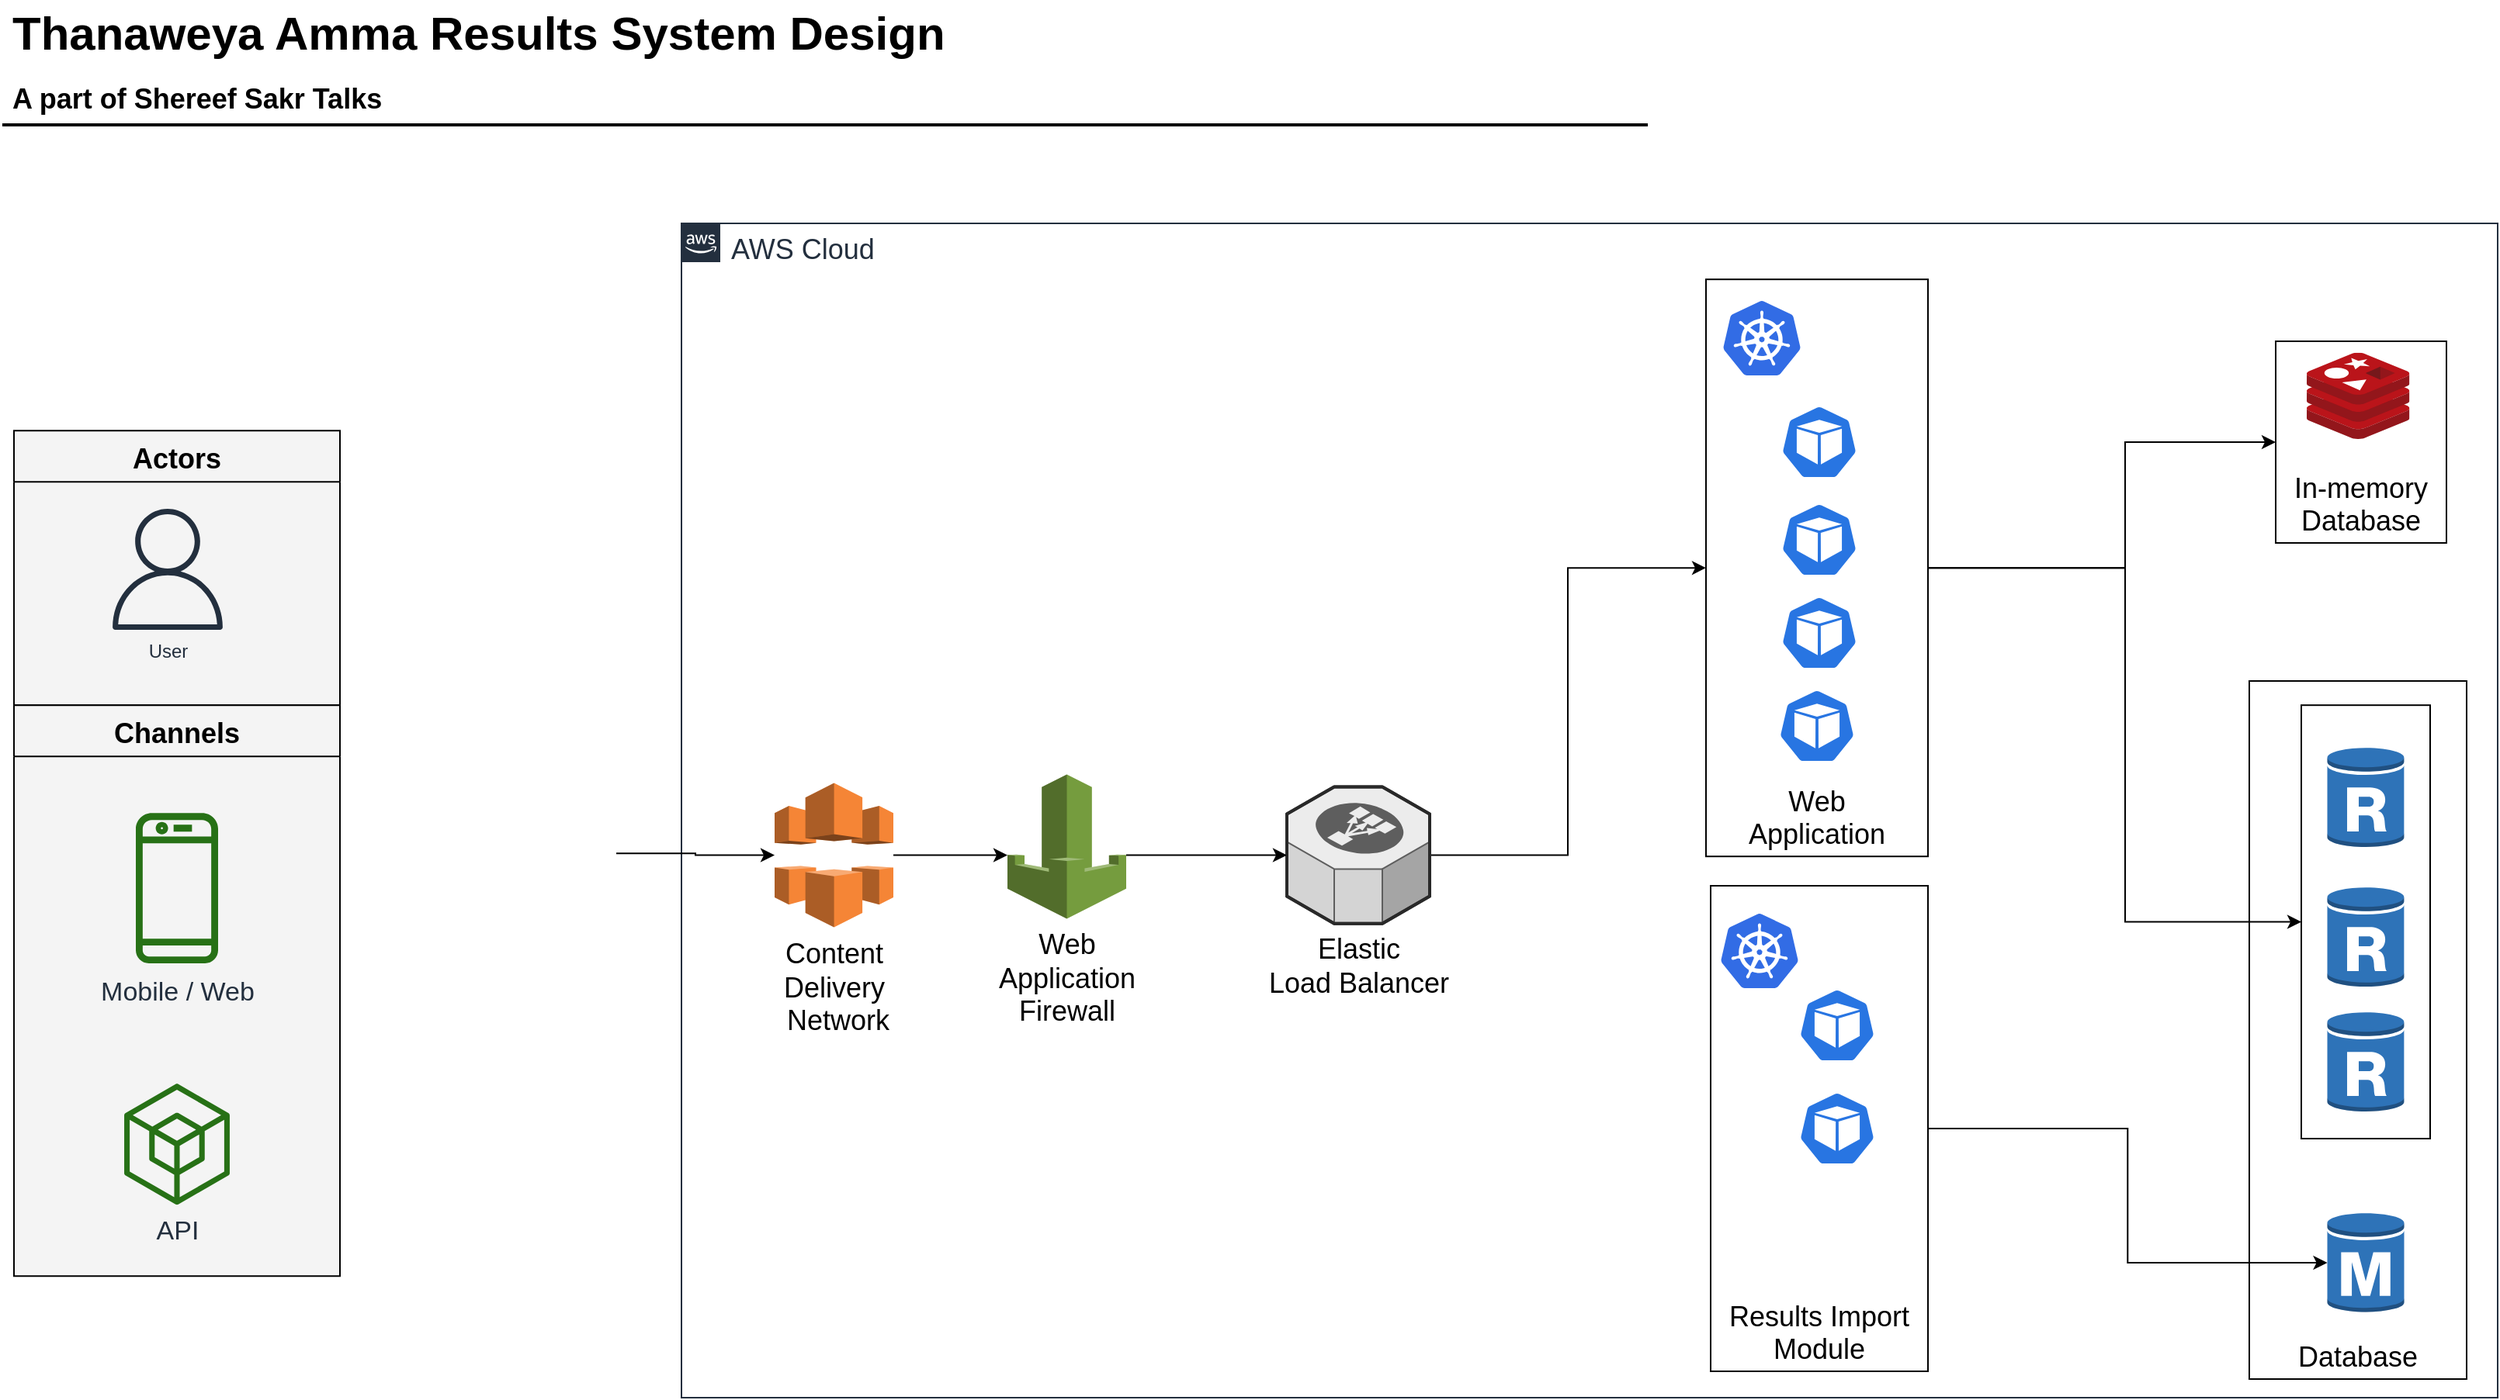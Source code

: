 <mxfile version="20.2.3" type="google"><diagram name="Thanaweya Amma Results System Design" id="iRywQF5pJG-2VJzWh1Vo"><mxGraphModel grid="1" page="1" gridSize="10" guides="1" tooltips="1" connect="1" arrows="1" fold="1" pageScale="1" pageWidth="827" pageHeight="1169" math="0" shadow="0"><root><mxCell id="IjqsCeWvEL5iAsEwCCSb-0"/><mxCell id="IjqsCeWvEL5iAsEwCCSb-1" parent="IjqsCeWvEL5iAsEwCCSb-0"/><mxCell id="VycG-LAA_fTxS_7Yewvn-31" value="Results Import&lt;br style=&quot;font-size: 18px;&quot;&gt;Module" style="rounded=0;whiteSpace=wrap;html=1;fontSize=18;verticalAlign=bottom;" vertex="1" parent="IjqsCeWvEL5iAsEwCCSb-1"><mxGeometry x="1133" y="597" width="140" height="313" as="geometry"/></mxCell><mxCell id="VycG-LAA_fTxS_7Yewvn-2" value="Database" style="rounded=0;whiteSpace=wrap;html=1;verticalAlign=bottom;fontSize=18;" vertex="1" parent="IjqsCeWvEL5iAsEwCCSb-1"><mxGeometry x="1480" y="465" width="140" height="450" as="geometry"/></mxCell><mxCell id="VycG-LAA_fTxS_7Yewvn-30" value="" style="rounded=0;whiteSpace=wrap;html=1;verticalAlign=bottom;fontSize=20;" vertex="1" parent="IjqsCeWvEL5iAsEwCCSb-1"><mxGeometry x="1513.5" y="480.59" width="83" height="279.41" as="geometry"/></mxCell><mxCell id="IjqsCeWvEL5iAsEwCCSb-2" value="AWS Cloud" style="points=[[0,0],[0.25,0],[0.5,0],[0.75,0],[1,0],[1,0.25],[1,0.5],[1,0.75],[1,1],[0.75,1],[0.5,1],[0.25,1],[0,1],[0,0.75],[0,0.5],[0,0.25]];outlineConnect=0;gradientColor=none;html=1;whiteSpace=wrap;fontSize=18;fontStyle=0;shape=mxgraph.aws4.group;grIcon=mxgraph.aws4.group_aws_cloud_alt;strokeColor=#232F3E;fillColor=none;verticalAlign=top;align=left;spacingLeft=30;fontColor=#232F3E;dashed=0;labelBackgroundColor=none;container=0;pointerEvents=0;collapsible=0;recursiveResize=0;" vertex="1" parent="IjqsCeWvEL5iAsEwCCSb-1"><mxGeometry x="470" y="170" width="1170" height="757" as="geometry"/></mxCell><mxCell id="IjqsCeWvEL5iAsEwCCSb-43" value="Thanaweya Amma Results System Design" style="text;html=1;resizable=0;points=[];autosize=1;align=left;verticalAlign=top;spacingTop=-4;fontSize=30;fontStyle=1;labelBackgroundColor=none;" parent="IjqsCeWvEL5iAsEwCCSb-1" vertex="1"><mxGeometry x="36.5" y="26.5" width="620" height="40" as="geometry"/></mxCell><mxCell id="IjqsCeWvEL5iAsEwCCSb-44" value="A part of Shereef Sakr Talks" style="text;html=1;resizable=0;points=[];autosize=1;align=left;verticalAlign=top;spacingTop=-4;fontSize=18;labelBackgroundColor=none;fontStyle=1" parent="IjqsCeWvEL5iAsEwCCSb-1" vertex="1"><mxGeometry x="36.5" y="76.5" width="260" height="30" as="geometry"/></mxCell><mxCell id="IjqsCeWvEL5iAsEwCCSb-45" value="" style="line;strokeWidth=2;html=1;fontSize=14;labelBackgroundColor=none;" parent="IjqsCeWvEL5iAsEwCCSb-1" vertex="1"><mxGeometry x="32.5" y="101.5" width="1060" height="10" as="geometry"/></mxCell><mxCell id="IjqsCeWvEL5iAsEwCCSb-55" value="Actors" style="swimlane;fontSize=18;align=center;swimlaneFillColor=#f4f4f4;fillColor=#f4f4f4;startSize=33;container=1;pointerEvents=0;collapsible=0;recursiveResize=0;" parent="IjqsCeWvEL5iAsEwCCSb-1" vertex="1"><mxGeometry x="40" y="303.59" width="210" height="177" as="geometry"/></mxCell><mxCell id="IjqsCeWvEL5iAsEwCCSb-56" value="User" style="outlineConnect=0;fontColor=#232F3E;gradientColor=none;fillColor=#232F3E;strokeColor=none;dashed=0;verticalLabelPosition=bottom;verticalAlign=top;align=center;html=1;fontSize=12;fontStyle=0;aspect=fixed;pointerEvents=1;shape=mxgraph.aws4.user;labelBackgroundColor=none;" parent="IjqsCeWvEL5iAsEwCCSb-55" vertex="1"><mxGeometry x="60" y="50.4" width="78" height="78" as="geometry"/></mxCell><mxCell id="IjqsCeWvEL5iAsEwCCSb-58" value="Channels" style="swimlane;fontSize=18;align=center;swimlaneFillColor=#f4f4f4;fillColor=#f4f4f4;startSize=33;container=1;pointerEvents=0;collapsible=0;recursiveResize=0;" parent="IjqsCeWvEL5iAsEwCCSb-1" vertex="1"><mxGeometry x="40" y="480.59" width="210" height="368" as="geometry"/></mxCell><mxCell id="IjqsCeWvEL5iAsEwCCSb-59" value="Mobile / Web" style="outlineConnect=0;fontColor=#232F3E;gradientColor=none;strokeColor=none;fillColor=#277116;dashed=0;verticalLabelPosition=bottom;verticalAlign=top;align=center;html=1;fontSize=17;fontStyle=0;shape=mxgraph.aws4.mobile_client;labelBackgroundColor=none;" parent="IjqsCeWvEL5iAsEwCCSb-58" vertex="1"><mxGeometry x="78.5" y="68" width="53" height="100" as="geometry"/></mxCell><mxCell id="IjqsCeWvEL5iAsEwCCSb-62" value="API" style="outlineConnect=0;fontColor=#232F3E;gradientColor=none;fillColor=#277116;strokeColor=none;dashed=0;verticalLabelPosition=bottom;verticalAlign=top;align=center;html=1;fontSize=17;fontStyle=0;aspect=fixed;pointerEvents=1;shape=mxgraph.aws4.external_sdk;labelBackgroundColor=none;" parent="IjqsCeWvEL5iAsEwCCSb-58" vertex="1"><mxGeometry x="71" y="244" width="68" height="78" as="geometry"/></mxCell><mxCell id="VycG-LAA_fTxS_7Yewvn-28" style="edgeStyle=orthogonalEdgeStyle;rounded=0;orthogonalLoop=1;jettySize=auto;html=1;exitX=1;exitY=0.5;exitDx=0;exitDy=0;entryX=0;entryY=0.5;entryDx=0;entryDy=0;entryPerimeter=0;fontSize=20;" edge="1" parent="IjqsCeWvEL5iAsEwCCSb-1" source="VycG-LAA_fTxS_7Yewvn-9" target="VycG-LAA_fTxS_7Yewvn-22"><mxGeometry relative="1" as="geometry"/></mxCell><mxCell id="VycG-LAA_fTxS_7Yewvn-9" value="" style="shape=image;html=1;verticalAlign=top;verticalLabelPosition=bottom;labelBackgroundColor=#ffffff;imageAspect=0;aspect=fixed;image=https://cdn0.iconfinder.com/data/icons/eon-social-media-contact-info-2/32/world_www_web_website-128.png;fontSize=18;" vertex="1" parent="IjqsCeWvEL5iAsEwCCSb-1"><mxGeometry x="300" y="512.09" width="128" height="128" as="geometry"/></mxCell><mxCell id="VycG-LAA_fTxS_7Yewvn-0" value="" style="outlineConnect=0;dashed=0;verticalLabelPosition=bottom;verticalAlign=top;align=center;html=1;shape=mxgraph.aws3.rds_db_instance;fillColor=#2E73B8;gradientColor=none;" vertex="1" parent="IjqsCeWvEL5iAsEwCCSb-1"><mxGeometry x="1530.25" y="807" width="49.5" height="66" as="geometry"/></mxCell><mxCell id="VycG-LAA_fTxS_7Yewvn-1" value="" style="outlineConnect=0;dashed=0;verticalLabelPosition=bottom;verticalAlign=top;align=center;html=1;shape=mxgraph.aws3.rds_db_instance_read_replica;fillColor=#2E73B8;gradientColor=none;" vertex="1" parent="IjqsCeWvEL5iAsEwCCSb-1"><mxGeometry x="1530.25" y="677.5" width="49.5" height="66" as="geometry"/></mxCell><mxCell id="VycG-LAA_fTxS_7Yewvn-3" value="" style="outlineConnect=0;dashed=0;verticalLabelPosition=bottom;verticalAlign=top;align=center;html=1;shape=mxgraph.aws3.rds_db_instance_read_replica;fillColor=#2E73B8;gradientColor=none;" vertex="1" parent="IjqsCeWvEL5iAsEwCCSb-1"><mxGeometry x="1530.25" y="597" width="49.5" height="66" as="geometry"/></mxCell><mxCell id="VycG-LAA_fTxS_7Yewvn-4" value="" style="outlineConnect=0;dashed=0;verticalLabelPosition=bottom;verticalAlign=top;align=center;html=1;shape=mxgraph.aws3.rds_db_instance_read_replica;fillColor=#2E73B8;gradientColor=none;" vertex="1" parent="IjqsCeWvEL5iAsEwCCSb-1"><mxGeometry x="1530.25" y="507" width="49.5" height="66" as="geometry"/></mxCell><mxCell id="VycG-LAA_fTxS_7Yewvn-26" style="edgeStyle=orthogonalEdgeStyle;rounded=0;orthogonalLoop=1;jettySize=auto;html=1;exitX=1;exitY=0.5;exitDx=0;exitDy=0;entryX=0;entryY=0.5;entryDx=0;entryDy=0;fontSize=20;" edge="1" parent="IjqsCeWvEL5iAsEwCCSb-1" source="VycG-LAA_fTxS_7Yewvn-5" target="VycG-LAA_fTxS_7Yewvn-19"><mxGeometry relative="1" as="geometry"><Array as="points"><mxPoint x="1400" y="392"/><mxPoint x="1400" y="311"/></Array></mxGeometry></mxCell><mxCell id="VycG-LAA_fTxS_7Yewvn-27" style="edgeStyle=orthogonalEdgeStyle;rounded=0;orthogonalLoop=1;jettySize=auto;html=1;exitX=1;exitY=0.5;exitDx=0;exitDy=0;entryX=0;entryY=0.5;entryDx=0;entryDy=0;fontSize=20;" edge="1" parent="IjqsCeWvEL5iAsEwCCSb-1" source="VycG-LAA_fTxS_7Yewvn-5" target="VycG-LAA_fTxS_7Yewvn-30"><mxGeometry relative="1" as="geometry"><Array as="points"><mxPoint x="1400" y="392"/><mxPoint x="1400" y="620"/></Array></mxGeometry></mxCell><mxCell id="VycG-LAA_fTxS_7Yewvn-5" value="Web &lt;br style=&quot;font-size: 18px;&quot;&gt;Application" style="rounded=0;whiteSpace=wrap;html=1;fontSize=18;verticalAlign=bottom;" vertex="1" parent="IjqsCeWvEL5iAsEwCCSb-1"><mxGeometry x="1130" y="206.09" width="143" height="372" as="geometry"/></mxCell><mxCell id="VycG-LAA_fTxS_7Yewvn-17" value="" style="edgeStyle=orthogonalEdgeStyle;rounded=0;orthogonalLoop=1;jettySize=auto;html=1;fontSize=18;entryX=0;entryY=0.5;entryDx=0;entryDy=0;" edge="1" parent="IjqsCeWvEL5iAsEwCCSb-1" source="VycG-LAA_fTxS_7Yewvn-14" target="VycG-LAA_fTxS_7Yewvn-5"><mxGeometry relative="1" as="geometry"><mxPoint x="828" y="508.995" as="targetPoint"/></mxGeometry></mxCell><mxCell id="VycG-LAA_fTxS_7Yewvn-14" value="Elastic &lt;br style=&quot;font-size: 18px;&quot;&gt;Load Balancer" style="verticalLabelPosition=bottom;html=1;verticalAlign=top;strokeWidth=1;align=center;outlineConnect=0;dashed=0;outlineConnect=0;shape=mxgraph.aws3d.elasticLoadBalancing;fillColor=#ECECEC;strokeColor=#5E5E5E;aspect=fixed;fontSize=18;" vertex="1" parent="IjqsCeWvEL5iAsEwCCSb-1"><mxGeometry x="860" y="533.2" width="92" height="88.17" as="geometry"/></mxCell><mxCell id="VycG-LAA_fTxS_7Yewvn-18" value="Web &lt;br style=&quot;font-size: 18px;&quot;&gt;Application &lt;br style=&quot;font-size: 18px;&quot;&gt;Firewall" style="outlineConnect=0;dashed=0;verticalLabelPosition=bottom;verticalAlign=top;align=center;html=1;shape=mxgraph.aws3.waf;fillColor=#759C3E;gradientColor=none;fontSize=18;" vertex="1" parent="IjqsCeWvEL5iAsEwCCSb-1"><mxGeometry x="680" y="525.2" width="76.5" height="93" as="geometry"/></mxCell><mxCell id="VycG-LAA_fTxS_7Yewvn-15" style="edgeStyle=orthogonalEdgeStyle;rounded=0;orthogonalLoop=1;jettySize=auto;html=1;exitX=1;exitY=0.56;exitDx=0;exitDy=0;fontSize=18;exitPerimeter=0;" edge="1" parent="IjqsCeWvEL5iAsEwCCSb-1" source="VycG-LAA_fTxS_7Yewvn-18" target="VycG-LAA_fTxS_7Yewvn-14"><mxGeometry relative="1" as="geometry"/></mxCell><mxCell id="VycG-LAA_fTxS_7Yewvn-19" value="In-memory Database" style="rounded=0;whiteSpace=wrap;html=1;verticalAlign=bottom;fontSize=18;" vertex="1" parent="IjqsCeWvEL5iAsEwCCSb-1"><mxGeometry x="1497" y="246" width="110" height="130" as="geometry"/></mxCell><mxCell id="VycG-LAA_fTxS_7Yewvn-20" value="" style="sketch=0;aspect=fixed;html=1;points=[];align=center;image;fontSize=12;image=img/lib/mscae/Cache_Redis_Product.svg;" vertex="1" parent="IjqsCeWvEL5iAsEwCCSb-1"><mxGeometry x="1517" y="253.4" width="66.19" height="55.6" as="geometry"/></mxCell><mxCell id="VycG-LAA_fTxS_7Yewvn-23" value="" style="sketch=0;aspect=fixed;html=1;points=[];align=center;image;fontSize=12;image=img/lib/mscae/Kubernetes.svg;" vertex="1" parent="IjqsCeWvEL5iAsEwCCSb-1"><mxGeometry x="1141" y="220" width="50" height="48" as="geometry"/></mxCell><mxCell id="VycG-LAA_fTxS_7Yewvn-24" value="" style="sketch=0;html=1;dashed=0;whitespace=wrap;fillColor=#2875E2;strokeColor=#ffffff;points=[[0.005,0.63,0],[0.1,0.2,0],[0.9,0.2,0],[0.5,0,0],[0.995,0.63,0],[0.72,0.99,0],[0.5,1,0],[0.28,0.99,0]];shape=mxgraph.kubernetes.icon;prIcon=pod;fontSize=20;" vertex="1" parent="IjqsCeWvEL5iAsEwCCSb-1"><mxGeometry x="1189.5" y="663" width="50" height="48" as="geometry"/></mxCell><mxCell id="VycG-LAA_fTxS_7Yewvn-22" value="Content &lt;br style=&quot;font-size: 18px;&quot;&gt;Delivery&lt;br style=&quot;font-size: 18px;&quot;&gt;&amp;nbsp;Network" style="outlineConnect=0;dashed=0;verticalLabelPosition=bottom;verticalAlign=top;align=center;html=1;shape=mxgraph.aws3.cloudfront;fillColor=#F58536;gradientColor=none;fontSize=18;" vertex="1" parent="IjqsCeWvEL5iAsEwCCSb-1"><mxGeometry x="530" y="530.79" width="76.5" height="93" as="geometry"/></mxCell><mxCell id="VycG-LAA_fTxS_7Yewvn-25" style="edgeStyle=orthogonalEdgeStyle;rounded=0;orthogonalLoop=1;jettySize=auto;html=1;exitX=1;exitY=0.5;exitDx=0;exitDy=0;exitPerimeter=0;entryX=0;entryY=0.56;entryDx=0;entryDy=0;entryPerimeter=0;fontSize=20;" edge="1" parent="IjqsCeWvEL5iAsEwCCSb-1" source="VycG-LAA_fTxS_7Yewvn-22" target="VycG-LAA_fTxS_7Yewvn-18"><mxGeometry relative="1" as="geometry"/></mxCell><mxCell id="VycG-LAA_fTxS_7Yewvn-32" value="" style="sketch=0;aspect=fixed;html=1;points=[];align=center;image;fontSize=12;image=img/lib/mscae/Kubernetes.svg;" vertex="1" parent="IjqsCeWvEL5iAsEwCCSb-1"><mxGeometry x="1139.5" y="615" width="50" height="48" as="geometry"/></mxCell><mxCell id="VycG-LAA_fTxS_7Yewvn-33" value="" style="sketch=0;html=1;dashed=0;whitespace=wrap;fillColor=#2875E2;strokeColor=#ffffff;points=[[0.005,0.63,0],[0.1,0.2,0],[0.9,0.2,0],[0.5,0,0],[0.995,0.63,0],[0.72,0.99,0],[0.5,1,0],[0.28,0.99,0]];shape=mxgraph.kubernetes.icon;prIcon=pod;fontSize=20;" vertex="1" parent="IjqsCeWvEL5iAsEwCCSb-1"><mxGeometry x="1189.5" y="729.5" width="50" height="48" as="geometry"/></mxCell><mxCell id="VycG-LAA_fTxS_7Yewvn-35" style="edgeStyle=orthogonalEdgeStyle;rounded=0;orthogonalLoop=1;jettySize=auto;html=1;exitX=1;exitY=0.5;exitDx=0;exitDy=0;entryX=0;entryY=0.5;entryDx=0;entryDy=0;entryPerimeter=0;fontSize=20;" edge="1" parent="IjqsCeWvEL5iAsEwCCSb-1" source="VycG-LAA_fTxS_7Yewvn-31" target="VycG-LAA_fTxS_7Yewvn-0"><mxGeometry relative="1" as="geometry"/></mxCell><mxCell id="VycG-LAA_fTxS_7Yewvn-36" value="" style="sketch=0;html=1;dashed=0;whitespace=wrap;fillColor=#2875E2;strokeColor=#ffffff;points=[[0.005,0.63,0],[0.1,0.2,0],[0.9,0.2,0],[0.5,0,0],[0.995,0.63,0],[0.72,0.99,0],[0.5,1,0],[0.28,0.99,0]];shape=mxgraph.kubernetes.icon;prIcon=pod;fontSize=20;" vertex="1" parent="IjqsCeWvEL5iAsEwCCSb-1"><mxGeometry x="1178" y="287" width="50" height="48" as="geometry"/></mxCell><mxCell id="VycG-LAA_fTxS_7Yewvn-37" value="" style="sketch=0;html=1;dashed=0;whitespace=wrap;fillColor=#2875E2;strokeColor=#ffffff;points=[[0.005,0.63,0],[0.1,0.2,0],[0.9,0.2,0],[0.5,0,0],[0.995,0.63,0],[0.72,0.99,0],[0.5,1,0],[0.28,0.99,0]];shape=mxgraph.kubernetes.icon;prIcon=pod;fontSize=20;" vertex="1" parent="IjqsCeWvEL5iAsEwCCSb-1"><mxGeometry x="1178" y="350" width="50" height="48" as="geometry"/></mxCell><mxCell id="VycG-LAA_fTxS_7Yewvn-38" value="" style="sketch=0;html=1;dashed=0;whitespace=wrap;fillColor=#2875E2;strokeColor=#ffffff;points=[[0.005,0.63,0],[0.1,0.2,0],[0.9,0.2,0],[0.5,0,0],[0.995,0.63,0],[0.72,0.99,0],[0.5,1,0],[0.28,0.99,0]];shape=mxgraph.kubernetes.icon;prIcon=pod;fontSize=20;" vertex="1" parent="IjqsCeWvEL5iAsEwCCSb-1"><mxGeometry x="1178" y="410" width="50" height="48" as="geometry"/></mxCell><mxCell id="VycG-LAA_fTxS_7Yewvn-39" value="" style="sketch=0;html=1;dashed=0;whitespace=wrap;fillColor=#2875E2;strokeColor=#ffffff;points=[[0.005,0.63,0],[0.1,0.2,0],[0.9,0.2,0],[0.5,0,0],[0.995,0.63,0],[0.72,0.99,0],[0.5,1,0],[0.28,0.99,0]];shape=mxgraph.kubernetes.icon;prIcon=pod;fontSize=20;" vertex="1" parent="IjqsCeWvEL5iAsEwCCSb-1"><mxGeometry x="1176.5" y="470" width="50" height="48" as="geometry"/></mxCell></root></mxGraphModel></diagram></mxfile>